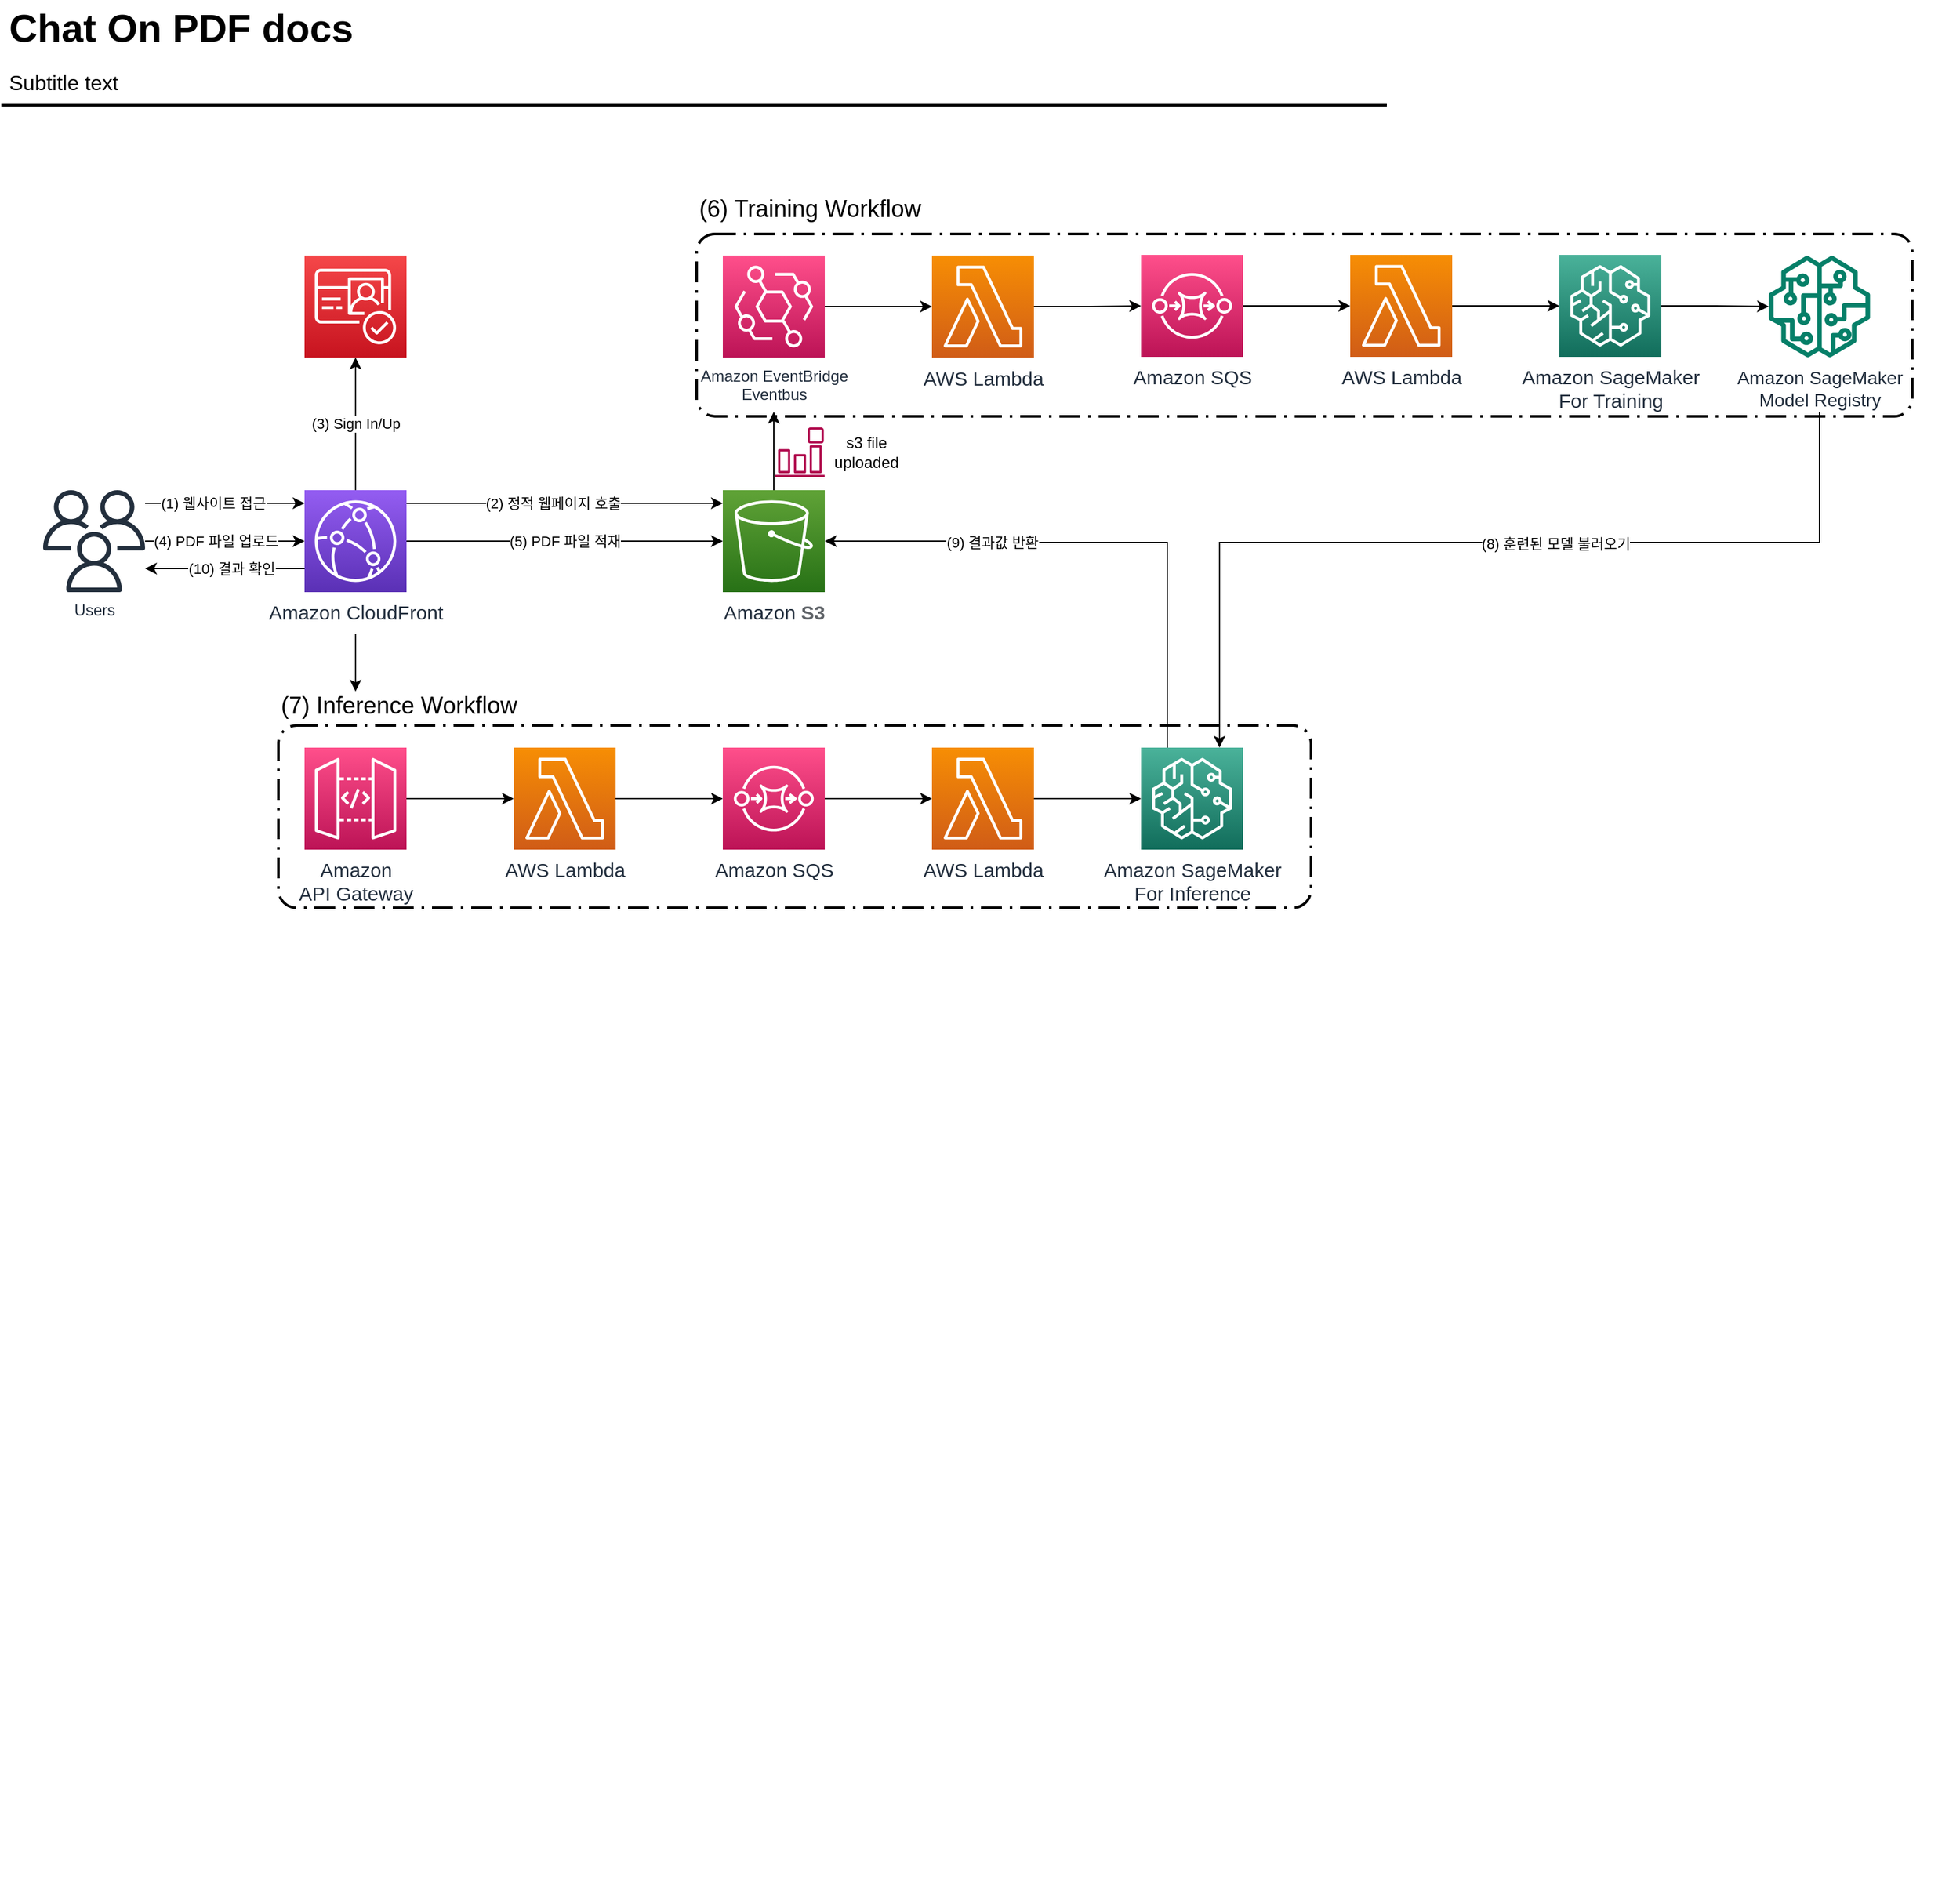 <mxfile version="21.3.0" type="github">
  <diagram id="Ht1M8jgEwFfnCIfOTk4-" name="Page-1">
    <mxGraphModel dx="1687" dy="899" grid="1" gridSize="10" guides="1" tooltips="1" connect="1" arrows="1" fold="1" page="1" pageScale="1" pageWidth="827" pageHeight="1169" math="0" shadow="0">
      <root>
        <mxCell id="0" />
        <mxCell id="1" parent="0" />
        <mxCell id="1pH_c-IHzfqrL5aupZJ5-75" value="" style="rounded=1;arcSize=10;dashed=1;fillColor=none;gradientColor=none;dashPattern=8 3 1 3;strokeWidth=2;" vertex="1" parent="1">
          <mxGeometry x="220" y="620" width="790" height="139.5" as="geometry" />
        </mxCell>
        <mxCell id="1pH_c-IHzfqrL5aupZJ5-73" value="" style="rounded=1;arcSize=10;dashed=1;fillColor=none;gradientColor=none;dashPattern=8 3 1 3;strokeWidth=2;" vertex="1" parent="1">
          <mxGeometry x="540" y="244" width="930" height="139.5" as="geometry" />
        </mxCell>
        <mxCell id="-QjtrjUzRDEMRZ5MF8oH-47" value="Chat On PDF docs" style="text;html=1;resizable=0;points=[];autosize=1;align=left;verticalAlign=top;spacingTop=-4;fontSize=30;fontStyle=1" parent="1" vertex="1">
          <mxGeometry x="12" y="65.5" width="290" height="40" as="geometry" />
        </mxCell>
        <mxCell id="-QjtrjUzRDEMRZ5MF8oH-48" value="Subtitle text&lt;br style=&quot;font-size: 16px&quot;&gt;" style="text;html=1;resizable=0;points=[];autosize=1;align=left;verticalAlign=top;spacingTop=-4;fontSize=16" parent="1" vertex="1">
          <mxGeometry x="12" y="115.5" width="100" height="20" as="geometry" />
        </mxCell>
        <mxCell id="SCVMTBWpLvtzJIhz15lM-1" value="" style="line;strokeWidth=2;html=1;fontSize=14;" parent="1" vertex="1">
          <mxGeometry x="8" y="140.5" width="1060" height="10" as="geometry" />
        </mxCell>
        <mxCell id="oyEKcf5Z7I-PU9Ny3r---1" value="" style="shape=image;verticalLabelPosition=bottom;labelBackgroundColor=default;verticalAlign=top;aspect=fixed;imageAspect=0;image=https://d2908q01vomqb2.cloudfront.net/2a459380709e2fe4ac2dae5733c73225ff6cfee1/2023/03/24/serverless-storytime-using-managed-ai-service-01.png;" parent="1" vertex="1">
          <mxGeometry x="70" y="980" width="1435.14" height="520" as="geometry" />
        </mxCell>
        <mxCell id="1pH_c-IHzfqrL5aupZJ5-8" value="" style="edgeStyle=orthogonalEdgeStyle;rounded=0;orthogonalLoop=1;jettySize=auto;html=1;" edge="1" parent="1" source="1pH_c-IHzfqrL5aupZJ5-12" target="oyEKcf5Z7I-PU9Ny3r---20">
          <mxGeometry x="0.016" relative="1" as="geometry">
            <mxPoint x="114.455" y="479.0" as="sourcePoint" />
            <Array as="points" />
            <mxPoint as="offset" />
          </mxGeometry>
        </mxCell>
        <mxCell id="1pH_c-IHzfqrL5aupZJ5-39" value="(4) PDF 파일 업로드" style="edgeLabel;html=1;align=center;verticalAlign=middle;resizable=0;points=[];" vertex="1" connectable="0" parent="1pH_c-IHzfqrL5aupZJ5-8">
          <mxGeometry x="-0.12" relative="1" as="geometry">
            <mxPoint as="offset" />
          </mxGeometry>
        </mxCell>
        <mxCell id="1pH_c-IHzfqrL5aupZJ5-9" style="edgeStyle=elbowEdgeStyle;rounded=0;orthogonalLoop=1;jettySize=auto;html=1;startArrow=none;startFill=0;" edge="1" parent="1" source="oyEKcf5Z7I-PU9Ny3r---20" target="oyEKcf5Z7I-PU9Ny3r---24">
          <mxGeometry relative="1" as="geometry">
            <Array as="points">
              <mxPoint x="370" y="450" />
              <mxPoint x="420" y="460" />
            </Array>
          </mxGeometry>
        </mxCell>
        <mxCell id="1pH_c-IHzfqrL5aupZJ5-32" value="(2) 정적 웹페이지 호출" style="edgeLabel;html=1;align=center;verticalAlign=middle;resizable=0;points=[];" vertex="1" connectable="0" parent="1pH_c-IHzfqrL5aupZJ5-9">
          <mxGeometry x="-0.033" y="-2" relative="1" as="geometry">
            <mxPoint x="-5" y="-2" as="offset" />
          </mxGeometry>
        </mxCell>
        <mxCell id="1pH_c-IHzfqrL5aupZJ5-23" style="edgeStyle=orthogonalEdgeStyle;rounded=0;orthogonalLoop=1;jettySize=auto;html=1;" edge="1" parent="1">
          <mxGeometry relative="1" as="geometry">
            <mxPoint x="279" y="550" as="sourcePoint" />
            <mxPoint x="279" y="594" as="targetPoint" />
          </mxGeometry>
        </mxCell>
        <mxCell id="1pH_c-IHzfqrL5aupZJ5-34" style="edgeStyle=orthogonalEdgeStyle;rounded=0;orthogonalLoop=1;jettySize=auto;html=1;" edge="1" parent="1" source="oyEKcf5Z7I-PU9Ny3r---20" target="1pH_c-IHzfqrL5aupZJ5-12">
          <mxGeometry relative="1" as="geometry">
            <Array as="points">
              <mxPoint x="180" y="500" />
              <mxPoint x="180" y="500" />
            </Array>
          </mxGeometry>
        </mxCell>
        <mxCell id="1pH_c-IHzfqrL5aupZJ5-40" value="(10) 결과 확인" style="edgeLabel;html=1;align=center;verticalAlign=middle;resizable=0;points=[];" vertex="1" connectable="0" parent="1pH_c-IHzfqrL5aupZJ5-34">
          <mxGeometry x="-0.082" relative="1" as="geometry">
            <mxPoint as="offset" />
          </mxGeometry>
        </mxCell>
        <mxCell id="1pH_c-IHzfqrL5aupZJ5-58" style="edgeStyle=orthogonalEdgeStyle;rounded=0;orthogonalLoop=1;jettySize=auto;html=1;entryX=0;entryY=0.5;entryDx=0;entryDy=0;entryPerimeter=0;" edge="1" parent="1" source="oyEKcf5Z7I-PU9Ny3r---20" target="oyEKcf5Z7I-PU9Ny3r---24">
          <mxGeometry relative="1" as="geometry" />
        </mxCell>
        <mxCell id="1pH_c-IHzfqrL5aupZJ5-59" value="(5) PDF 파일 적재" style="edgeLabel;html=1;align=center;verticalAlign=middle;resizable=0;points=[];" vertex="1" connectable="0" parent="1pH_c-IHzfqrL5aupZJ5-58">
          <mxGeometry x="0.045" relative="1" as="geometry">
            <mxPoint x="-6" as="offset" />
          </mxGeometry>
        </mxCell>
        <mxCell id="oyEKcf5Z7I-PU9Ny3r---20" value="&lt;font style=&quot;font-size: 15px;&quot;&gt;Amazon CloudFront&lt;/font&gt;" style="sketch=0;points=[[0,0,0],[0.25,0,0],[0.5,0,0],[0.75,0,0],[1,0,0],[0,1,0],[0.25,1,0],[0.5,1,0],[0.75,1,0],[1,1,0],[0,0.25,0],[0,0.5,0],[0,0.75,0],[1,0.25,0],[1,0.5,0],[1,0.75,0]];outlineConnect=0;fontColor=#232F3E;gradientColor=#945DF2;gradientDirection=north;fillColor=#5A30B5;strokeColor=#ffffff;dashed=0;verticalLabelPosition=bottom;verticalAlign=top;align=center;html=1;fontSize=15;fontStyle=0;aspect=fixed;shape=mxgraph.aws4.resourceIcon;resIcon=mxgraph.aws4.cloudfront;" parent="1" vertex="1">
          <mxGeometry x="240" y="440" width="78" height="78" as="geometry" />
        </mxCell>
        <mxCell id="1pH_c-IHzfqrL5aupZJ5-47" style="edgeStyle=orthogonalEdgeStyle;rounded=0;orthogonalLoop=1;jettySize=auto;html=1;" edge="1" parent="1" source="oyEKcf5Z7I-PU9Ny3r---24">
          <mxGeometry relative="1" as="geometry">
            <mxPoint x="599" y="380" as="targetPoint" />
          </mxGeometry>
        </mxCell>
        <mxCell id="oyEKcf5Z7I-PU9Ny3r---24" value="&lt;font style=&quot;font-size: 15px;&quot;&gt;Amazon&amp;nbsp;&lt;span style=&quot;font-weight: bold; color: rgb(95, 99, 104); font-family: &amp;quot;Apple SD Gothic Neo&amp;quot;, arial, sans-serif; text-align: left; background-color: rgb(255, 255, 255); font-size: 15px;&quot;&gt;S3&lt;/span&gt;&lt;/font&gt;" style="sketch=0;points=[[0,0,0],[0.25,0,0],[0.5,0,0],[0.75,0,0],[1,0,0],[0,1,0],[0.25,1,0],[0.5,1,0],[0.75,1,0],[1,1,0],[0,0.25,0],[0,0.5,0],[0,0.75,0],[1,0.25,0],[1,0.5,0],[1,0.75,0]];outlineConnect=0;fontColor=#232F3E;gradientColor=#60A337;gradientDirection=north;fillColor=#277116;strokeColor=#ffffff;dashed=0;verticalLabelPosition=bottom;verticalAlign=top;align=center;html=1;fontSize=15;fontStyle=0;aspect=fixed;shape=mxgraph.aws4.resourceIcon;resIcon=mxgraph.aws4.s3;" parent="1" vertex="1">
          <mxGeometry x="560" y="440" width="78" height="78" as="geometry" />
        </mxCell>
        <mxCell id="1pH_c-IHzfqrL5aupZJ5-26" style="edgeStyle=orthogonalEdgeStyle;rounded=0;orthogonalLoop=1;jettySize=auto;html=1;" edge="1" parent="1" source="oyEKcf5Z7I-PU9Ny3r---26" target="1pH_c-IHzfqrL5aupZJ5-3">
          <mxGeometry relative="1" as="geometry" />
        </mxCell>
        <mxCell id="oyEKcf5Z7I-PU9Ny3r---26" value="Amazon SageMaker&lt;br&gt;For Training" style="sketch=0;points=[[0,0,0],[0.25,0,0],[0.5,0,0],[0.75,0,0],[1,0,0],[0,1,0],[0.25,1,0],[0.5,1,0],[0.75,1,0],[1,1,0],[0,0.25,0],[0,0.5,0],[0,0.75,0],[1,0.25,0],[1,0.5,0],[1,0.75,0]];outlineConnect=0;fontColor=#232F3E;gradientColor=#4AB29A;gradientDirection=north;fillColor=#116D5B;strokeColor=#ffffff;dashed=0;verticalLabelPosition=bottom;verticalAlign=top;align=center;html=1;fontSize=15;fontStyle=0;aspect=fixed;shape=mxgraph.aws4.resourceIcon;resIcon=mxgraph.aws4.sagemaker;" parent="1" vertex="1">
          <mxGeometry x="1200" y="260" width="78" height="78" as="geometry" />
        </mxCell>
        <mxCell id="1pH_c-IHzfqrL5aupZJ5-20" style="edgeStyle=orthogonalEdgeStyle;rounded=0;orthogonalLoop=1;jettySize=auto;html=1;" edge="1" parent="1" source="oyEKcf5Z7I-PU9Ny3r---27" target="oyEKcf5Z7I-PU9Ny3r---28">
          <mxGeometry relative="1" as="geometry" />
        </mxCell>
        <mxCell id="oyEKcf5Z7I-PU9Ny3r---27" value="Amazon SQS" style="sketch=0;points=[[0,0,0],[0.25,0,0],[0.5,0,0],[0.75,0,0],[1,0,0],[0,1,0],[0.25,1,0],[0.5,1,0],[0.75,1,0],[1,1,0],[0,0.25,0],[0,0.5,0],[0,0.75,0],[1,0.25,0],[1,0.5,0],[1,0.75,0]];outlineConnect=0;fontColor=#232F3E;gradientColor=#FF4F8B;gradientDirection=north;fillColor=#BC1356;strokeColor=#ffffff;dashed=0;verticalLabelPosition=bottom;verticalAlign=top;align=center;html=1;fontSize=15;fontStyle=0;aspect=fixed;shape=mxgraph.aws4.resourceIcon;resIcon=mxgraph.aws4.sqs;" parent="1" vertex="1">
          <mxGeometry x="880" y="260" width="78" height="78" as="geometry" />
        </mxCell>
        <mxCell id="1pH_c-IHzfqrL5aupZJ5-25" style="edgeStyle=orthogonalEdgeStyle;rounded=0;orthogonalLoop=1;jettySize=auto;html=1;entryX=0;entryY=0.5;entryDx=0;entryDy=0;entryPerimeter=0;" edge="1" parent="1" source="oyEKcf5Z7I-PU9Ny3r---28" target="oyEKcf5Z7I-PU9Ny3r---26">
          <mxGeometry relative="1" as="geometry" />
        </mxCell>
        <mxCell id="oyEKcf5Z7I-PU9Ny3r---28" value="AWS Lambda" style="sketch=0;points=[[0,0,0],[0.25,0,0],[0.5,0,0],[0.75,0,0],[1,0,0],[0,1,0],[0.25,1,0],[0.5,1,0],[0.75,1,0],[1,1,0],[0,0.25,0],[0,0.5,0],[0,0.75,0],[1,0.25,0],[1,0.5,0],[1,0.75,0]];outlineConnect=0;fontColor=#232F3E;gradientColor=#F78E04;gradientDirection=north;fillColor=#D05C17;strokeColor=#ffffff;dashed=0;verticalLabelPosition=bottom;verticalAlign=top;align=center;html=1;fontSize=15;fontStyle=0;aspect=fixed;shape=mxgraph.aws4.resourceIcon;resIcon=mxgraph.aws4.lambda;" parent="1" vertex="1">
          <mxGeometry x="1040" y="260" width="78" height="78" as="geometry" />
        </mxCell>
        <mxCell id="1pH_c-IHzfqrL5aupZJ5-29" style="edgeStyle=orthogonalEdgeStyle;rounded=0;orthogonalLoop=1;jettySize=auto;html=1;entryX=0;entryY=0.5;entryDx=0;entryDy=0;entryPerimeter=0;" edge="1" parent="1" source="1pH_c-IHzfqrL5aupZJ5-1" target="1pH_c-IHzfqrL5aupZJ5-2">
          <mxGeometry relative="1" as="geometry" />
        </mxCell>
        <mxCell id="1pH_c-IHzfqrL5aupZJ5-1" value="Amazon SQS" style="sketch=0;points=[[0,0,0],[0.25,0,0],[0.5,0,0],[0.75,0,0],[1,0,0],[0,1,0],[0.25,1,0],[0.5,1,0],[0.75,1,0],[1,1,0],[0,0.25,0],[0,0.5,0],[0,0.75,0],[1,0.25,0],[1,0.5,0],[1,0.75,0]];outlineConnect=0;fontColor=#232F3E;gradientColor=#FF4F8B;gradientDirection=north;fillColor=#BC1356;strokeColor=#ffffff;dashed=0;verticalLabelPosition=bottom;verticalAlign=top;align=center;html=1;fontSize=15;fontStyle=0;aspect=fixed;shape=mxgraph.aws4.resourceIcon;resIcon=mxgraph.aws4.sqs;" vertex="1" parent="1">
          <mxGeometry x="560" y="637" width="78" height="78" as="geometry" />
        </mxCell>
        <mxCell id="1pH_c-IHzfqrL5aupZJ5-30" style="edgeStyle=orthogonalEdgeStyle;rounded=0;orthogonalLoop=1;jettySize=auto;html=1;" edge="1" parent="1" source="1pH_c-IHzfqrL5aupZJ5-2" target="1pH_c-IHzfqrL5aupZJ5-5">
          <mxGeometry relative="1" as="geometry" />
        </mxCell>
        <mxCell id="1pH_c-IHzfqrL5aupZJ5-2" value="AWS Lambda" style="sketch=0;points=[[0,0,0],[0.25,0,0],[0.5,0,0],[0.75,0,0],[1,0,0],[0,1,0],[0.25,1,0],[0.5,1,0],[0.75,1,0],[1,1,0],[0,0.25,0],[0,0.5,0],[0,0.75,0],[1,0.25,0],[1,0.5,0],[1,0.75,0]];outlineConnect=0;fontColor=#232F3E;gradientColor=#F78E04;gradientDirection=north;fillColor=#D05C17;strokeColor=#ffffff;dashed=0;verticalLabelPosition=bottom;verticalAlign=top;align=center;html=1;fontSize=15;fontStyle=0;aspect=fixed;shape=mxgraph.aws4.resourceIcon;resIcon=mxgraph.aws4.lambda;" vertex="1" parent="1">
          <mxGeometry x="720" y="637" width="78" height="78" as="geometry" />
        </mxCell>
        <mxCell id="1pH_c-IHzfqrL5aupZJ5-78" style="edgeStyle=orthogonalEdgeStyle;rounded=0;orthogonalLoop=1;jettySize=auto;html=1;" edge="1" parent="1" target="1pH_c-IHzfqrL5aupZJ5-5">
          <mxGeometry relative="1" as="geometry">
            <mxPoint x="1399" y="380" as="sourcePoint" />
            <Array as="points">
              <mxPoint x="1399" y="480" />
              <mxPoint x="940" y="480" />
            </Array>
          </mxGeometry>
        </mxCell>
        <mxCell id="1pH_c-IHzfqrL5aupZJ5-80" value="(8) 훈련된 모델 불러오기" style="edgeLabel;html=1;align=center;verticalAlign=middle;resizable=0;points=[];" vertex="1" connectable="0" parent="1pH_c-IHzfqrL5aupZJ5-78">
          <mxGeometry x="-0.155" y="1" relative="1" as="geometry">
            <mxPoint as="offset" />
          </mxGeometry>
        </mxCell>
        <mxCell id="1pH_c-IHzfqrL5aupZJ5-3" value="&lt;font style=&quot;font-size: 14px;&quot;&gt;Amazon&amp;nbsp;SageMaker&lt;br&gt;Model Registry&lt;/font&gt;" style="sketch=0;outlineConnect=0;fontColor=#232F3E;gradientColor=none;fillColor=#067F68;strokeColor=none;dashed=0;verticalLabelPosition=bottom;verticalAlign=top;align=center;html=1;fontSize=12;fontStyle=0;aspect=fixed;pointerEvents=1;shape=mxgraph.aws4.sagemaker_model;" vertex="1" parent="1">
          <mxGeometry x="1360" y="260.5" width="78" height="78" as="geometry" />
        </mxCell>
        <mxCell id="1pH_c-IHzfqrL5aupZJ5-79" style="edgeStyle=orthogonalEdgeStyle;rounded=0;orthogonalLoop=1;jettySize=auto;html=1;entryX=1;entryY=0.5;entryDx=0;entryDy=0;entryPerimeter=0;" edge="1" parent="1" source="1pH_c-IHzfqrL5aupZJ5-5" target="oyEKcf5Z7I-PU9Ny3r---24">
          <mxGeometry relative="1" as="geometry">
            <Array as="points">
              <mxPoint x="900" y="480" />
              <mxPoint x="759" y="480" />
              <mxPoint x="759" y="479" />
            </Array>
          </mxGeometry>
        </mxCell>
        <mxCell id="1pH_c-IHzfqrL5aupZJ5-81" value="(9) 결과값 반환" style="edgeLabel;html=1;align=center;verticalAlign=middle;resizable=0;points=[];" vertex="1" connectable="0" parent="1pH_c-IHzfqrL5aupZJ5-79">
          <mxGeometry x="0.386" relative="1" as="geometry">
            <mxPoint as="offset" />
          </mxGeometry>
        </mxCell>
        <mxCell id="1pH_c-IHzfqrL5aupZJ5-5" value="Amazon SageMaker&lt;br&gt;For Inference" style="sketch=0;points=[[0,0,0],[0.25,0,0],[0.5,0,0],[0.75,0,0],[1,0,0],[0,1,0],[0.25,1,0],[0.5,1,0],[0.75,1,0],[1,1,0],[0,0.25,0],[0,0.5,0],[0,0.75,0],[1,0.25,0],[1,0.5,0],[1,0.75,0]];outlineConnect=0;fontColor=#232F3E;gradientColor=#4AB29A;gradientDirection=north;fillColor=#116D5B;strokeColor=#ffffff;dashed=0;verticalLabelPosition=bottom;verticalAlign=top;align=center;html=1;fontSize=15;fontStyle=0;aspect=fixed;shape=mxgraph.aws4.resourceIcon;resIcon=mxgraph.aws4.sagemaker;" vertex="1" parent="1">
          <mxGeometry x="880" y="637" width="78" height="78" as="geometry" />
        </mxCell>
        <mxCell id="1pH_c-IHzfqrL5aupZJ5-12" value="Users" style="sketch=0;outlineConnect=0;fontColor=#232F3E;gradientColor=none;fillColor=#232F3D;strokeColor=none;dashed=0;verticalLabelPosition=bottom;verticalAlign=top;align=center;html=1;fontSize=12;fontStyle=0;aspect=fixed;pointerEvents=1;shape=mxgraph.aws4.users;" vertex="1" parent="1">
          <mxGeometry x="40" y="440" width="78" height="78" as="geometry" />
        </mxCell>
        <mxCell id="1pH_c-IHzfqrL5aupZJ5-24" style="edgeStyle=orthogonalEdgeStyle;rounded=0;orthogonalLoop=1;jettySize=auto;html=1;" edge="1" parent="1" source="1pH_c-IHzfqrL5aupZJ5-21" target="1pH_c-IHzfqrL5aupZJ5-22">
          <mxGeometry relative="1" as="geometry" />
        </mxCell>
        <mxCell id="1pH_c-IHzfqrL5aupZJ5-21" value="Amazon&lt;br style=&quot;font-size: 15px;&quot;&gt;API Gateway" style="sketch=0;points=[[0,0,0],[0.25,0,0],[0.5,0,0],[0.75,0,0],[1,0,0],[0,1,0],[0.25,1,0],[0.5,1,0],[0.75,1,0],[1,1,0],[0,0.25,0],[0,0.5,0],[0,0.75,0],[1,0.25,0],[1,0.5,0],[1,0.75,0]];outlineConnect=0;fontColor=#232F3E;gradientColor=#FF4F8B;gradientDirection=north;fillColor=#BC1356;strokeColor=#ffffff;dashed=0;verticalLabelPosition=bottom;verticalAlign=top;align=center;html=1;fontSize=15;fontStyle=0;aspect=fixed;shape=mxgraph.aws4.resourceIcon;resIcon=mxgraph.aws4.api_gateway;" vertex="1" parent="1">
          <mxGeometry x="240" y="637" width="78" height="78" as="geometry" />
        </mxCell>
        <mxCell id="1pH_c-IHzfqrL5aupZJ5-28" style="edgeStyle=orthogonalEdgeStyle;rounded=0;orthogonalLoop=1;jettySize=auto;html=1;entryX=0;entryY=0.5;entryDx=0;entryDy=0;entryPerimeter=0;" edge="1" parent="1" source="1pH_c-IHzfqrL5aupZJ5-22" target="1pH_c-IHzfqrL5aupZJ5-1">
          <mxGeometry relative="1" as="geometry" />
        </mxCell>
        <mxCell id="1pH_c-IHzfqrL5aupZJ5-22" value="AWS Lambda" style="sketch=0;points=[[0,0,0],[0.25,0,0],[0.5,0,0],[0.75,0,0],[1,0,0],[0,1,0],[0.25,1,0],[0.5,1,0],[0.75,1,0],[1,1,0],[0,0.25,0],[0,0.5,0],[0,0.75,0],[1,0.25,0],[1,0.5,0],[1,0.75,0]];outlineConnect=0;fontColor=#232F3E;gradientColor=#F78E04;gradientDirection=north;fillColor=#D05C17;strokeColor=#ffffff;dashed=0;verticalLabelPosition=bottom;verticalAlign=top;align=center;html=1;fontSize=15;fontStyle=0;aspect=fixed;shape=mxgraph.aws4.resourceIcon;resIcon=mxgraph.aws4.lambda;" vertex="1" parent="1">
          <mxGeometry x="400" y="637" width="78" height="78" as="geometry" />
        </mxCell>
        <mxCell id="1pH_c-IHzfqrL5aupZJ5-37" value="(1) 웹사이트 접근" style="edgeStyle=orthogonalEdgeStyle;rounded=0;orthogonalLoop=1;jettySize=auto;html=1;" edge="1" parent="1" source="1pH_c-IHzfqrL5aupZJ5-12">
          <mxGeometry x="-0.147" relative="1" as="geometry">
            <mxPoint x="115" y="490" as="sourcePoint" />
            <mxPoint x="240" y="450" as="targetPoint" />
            <Array as="points">
              <mxPoint x="240" y="450" />
            </Array>
            <mxPoint as="offset" />
          </mxGeometry>
        </mxCell>
        <mxCell id="1pH_c-IHzfqrL5aupZJ5-61" style="edgeStyle=orthogonalEdgeStyle;rounded=0;orthogonalLoop=1;jettySize=auto;html=1;entryX=0;entryY=0.5;entryDx=0;entryDy=0;entryPerimeter=0;" edge="1" parent="1" source="1pH_c-IHzfqrL5aupZJ5-44" target="1pH_c-IHzfqrL5aupZJ5-60">
          <mxGeometry relative="1" as="geometry" />
        </mxCell>
        <mxCell id="1pH_c-IHzfqrL5aupZJ5-44" value="Amazon EventBridge&lt;br&gt;Eventbus" style="sketch=0;points=[[0,0,0],[0.25,0,0],[0.5,0,0],[0.75,0,0],[1,0,0],[0,1,0],[0.25,1,0],[0.5,1,0],[0.75,1,0],[1,1,0],[0,0.25,0],[0,0.5,0],[0,0.75,0],[1,0.25,0],[1,0.5,0],[1,0.75,0]];outlineConnect=0;fontColor=#232F3E;gradientColor=#FF4F8B;gradientDirection=north;fillColor=#BC1356;strokeColor=#ffffff;dashed=0;verticalLabelPosition=bottom;verticalAlign=top;align=center;html=1;fontSize=12;fontStyle=0;aspect=fixed;shape=mxgraph.aws4.resourceIcon;resIcon=mxgraph.aws4.eventbridge;" vertex="1" parent="1">
          <mxGeometry x="560" y="260.5" width="78" height="78" as="geometry" />
        </mxCell>
        <mxCell id="1pH_c-IHzfqrL5aupZJ5-48" value="" style="sketch=0;outlineConnect=0;fontColor=#232F3E;gradientColor=none;fillColor=#B0084D;strokeColor=none;dashed=0;verticalLabelPosition=bottom;verticalAlign=top;align=center;html=1;fontSize=12;fontStyle=0;aspect=fixed;pointerEvents=1;shape=mxgraph.aws4.event_event_based;" vertex="1" parent="1">
          <mxGeometry x="600" y="392" width="38" height="38" as="geometry" />
        </mxCell>
        <mxCell id="1pH_c-IHzfqrL5aupZJ5-49" value="s3 file uploaded" style="text;html=1;strokeColor=none;fillColor=none;align=center;verticalAlign=middle;whiteSpace=wrap;rounded=0;" vertex="1" parent="1">
          <mxGeometry x="640" y="396" width="60" height="30" as="geometry" />
        </mxCell>
        <mxCell id="1pH_c-IHzfqrL5aupZJ5-53" value="(3) Sign In/Up" style="edgeStyle=orthogonalEdgeStyle;rounded=0;orthogonalLoop=1;jettySize=auto;html=1;entryX=0.5;entryY=1;entryDx=0;entryDy=0;entryPerimeter=0;startArrow=none;startFill=0;" edge="1" parent="1" source="oyEKcf5Z7I-PU9Ny3r---20" target="1pH_c-IHzfqrL5aupZJ5-55">
          <mxGeometry relative="1" as="geometry">
            <mxPoint x="318" y="479" as="sourcePoint" />
            <mxPoint x="259" y="392" as="targetPoint" />
            <Array as="points" />
          </mxGeometry>
        </mxCell>
        <mxCell id="1pH_c-IHzfqrL5aupZJ5-55" value="" style="sketch=0;points=[[0,0,0],[0.25,0,0],[0.5,0,0],[0.75,0,0],[1,0,0],[0,1,0],[0.25,1,0],[0.5,1,0],[0.75,1,0],[1,1,0],[0,0.25,0],[0,0.5,0],[0,0.75,0],[1,0.25,0],[1,0.5,0],[1,0.75,0]];outlineConnect=0;fontColor=#232F3E;gradientColor=#F54749;gradientDirection=north;fillColor=#C7131F;strokeColor=#ffffff;dashed=0;verticalLabelPosition=bottom;verticalAlign=top;align=center;html=1;fontSize=12;fontStyle=0;aspect=fixed;shape=mxgraph.aws4.resourceIcon;resIcon=mxgraph.aws4.cognito;" vertex="1" parent="1">
          <mxGeometry x="240" y="260.5" width="78" height="78" as="geometry" />
        </mxCell>
        <mxCell id="1pH_c-IHzfqrL5aupZJ5-62" style="edgeStyle=orthogonalEdgeStyle;rounded=0;orthogonalLoop=1;jettySize=auto;html=1;entryX=0;entryY=0.5;entryDx=0;entryDy=0;entryPerimeter=0;" edge="1" parent="1" source="1pH_c-IHzfqrL5aupZJ5-60" target="oyEKcf5Z7I-PU9Ny3r---27">
          <mxGeometry relative="1" as="geometry" />
        </mxCell>
        <mxCell id="1pH_c-IHzfqrL5aupZJ5-60" value="AWS Lambda" style="sketch=0;points=[[0,0,0],[0.25,0,0],[0.5,0,0],[0.75,0,0],[1,0,0],[0,1,0],[0.25,1,0],[0.5,1,0],[0.75,1,0],[1,1,0],[0,0.25,0],[0,0.5,0],[0,0.75,0],[1,0.25,0],[1,0.5,0],[1,0.75,0]];outlineConnect=0;fontColor=#232F3E;gradientColor=#F78E04;gradientDirection=north;fillColor=#D05C17;strokeColor=#ffffff;dashed=0;verticalLabelPosition=bottom;verticalAlign=top;align=center;html=1;fontSize=15;fontStyle=0;aspect=fixed;shape=mxgraph.aws4.resourceIcon;resIcon=mxgraph.aws4.lambda;" vertex="1" parent="1">
          <mxGeometry x="720" y="260.5" width="78" height="78" as="geometry" />
        </mxCell>
        <mxCell id="1pH_c-IHzfqrL5aupZJ5-74" value="&lt;font style=&quot;font-size: 18px;&quot;&gt;(6) Training Workflow&lt;/font&gt;" style="text;html=1;strokeColor=none;fillColor=none;align=left;verticalAlign=middle;whiteSpace=wrap;rounded=0;" vertex="1" parent="1">
          <mxGeometry x="540" y="210" width="230" height="30" as="geometry" />
        </mxCell>
        <mxCell id="1pH_c-IHzfqrL5aupZJ5-76" value="&lt;font style=&quot;font-size: 18px;&quot;&gt;(7) Inference Workflow&lt;/font&gt;" style="text;html=1;strokeColor=none;fillColor=none;align=left;verticalAlign=middle;whiteSpace=wrap;rounded=0;" vertex="1" parent="1">
          <mxGeometry x="220" y="590" width="230" height="30" as="geometry" />
        </mxCell>
      </root>
    </mxGraphModel>
  </diagram>
</mxfile>
